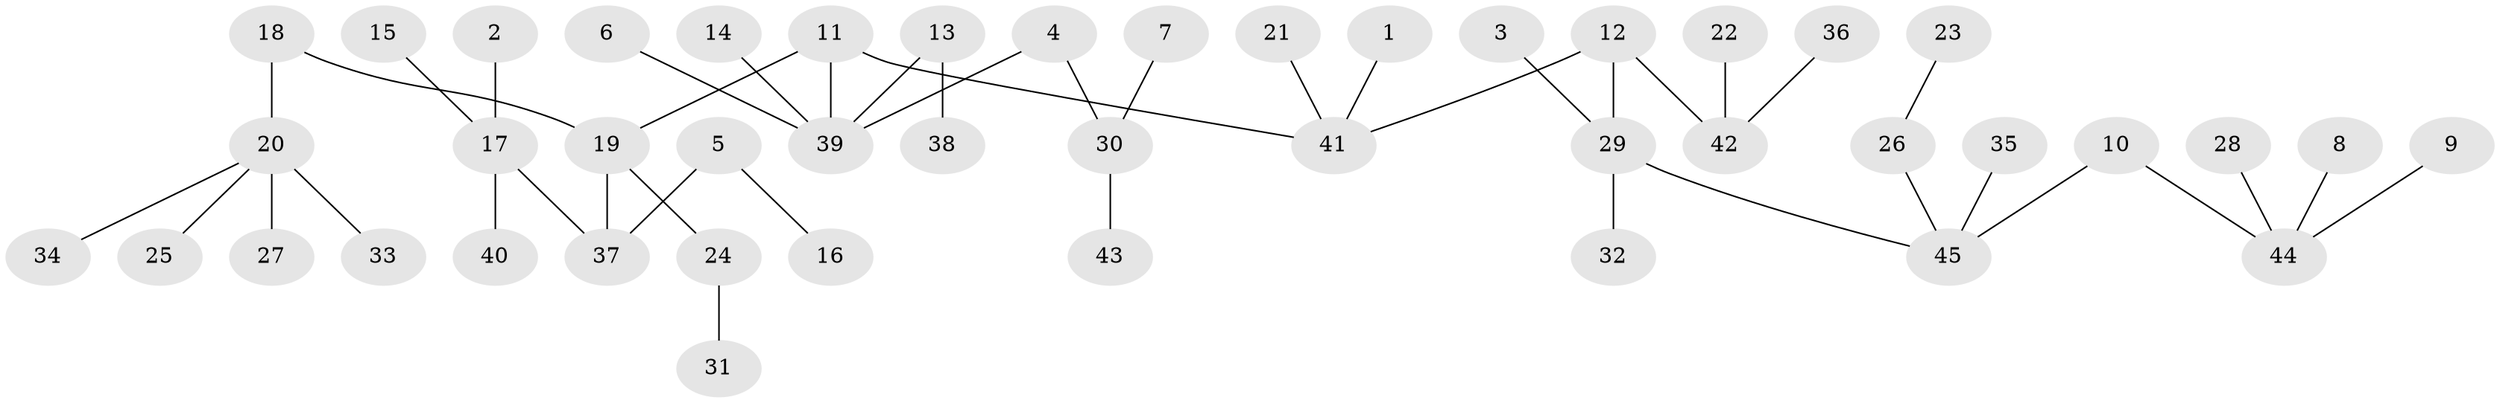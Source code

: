 // original degree distribution, {4: 0.05442176870748299, 7: 0.006802721088435374, 6: 0.04081632653061224, 3: 0.1360544217687075, 5: 0.027210884353741496, 2: 0.19727891156462585, 1: 0.5374149659863946}
// Generated by graph-tools (version 1.1) at 2025/37/03/04/25 23:37:21]
// undirected, 45 vertices, 44 edges
graph export_dot {
  node [color=gray90,style=filled];
  1;
  2;
  3;
  4;
  5;
  6;
  7;
  8;
  9;
  10;
  11;
  12;
  13;
  14;
  15;
  16;
  17;
  18;
  19;
  20;
  21;
  22;
  23;
  24;
  25;
  26;
  27;
  28;
  29;
  30;
  31;
  32;
  33;
  34;
  35;
  36;
  37;
  38;
  39;
  40;
  41;
  42;
  43;
  44;
  45;
  1 -- 41 [weight=1.0];
  2 -- 17 [weight=1.0];
  3 -- 29 [weight=1.0];
  4 -- 30 [weight=1.0];
  4 -- 39 [weight=1.0];
  5 -- 16 [weight=1.0];
  5 -- 37 [weight=1.0];
  6 -- 39 [weight=1.0];
  7 -- 30 [weight=1.0];
  8 -- 44 [weight=1.0];
  9 -- 44 [weight=1.0];
  10 -- 44 [weight=1.0];
  10 -- 45 [weight=1.0];
  11 -- 19 [weight=1.0];
  11 -- 39 [weight=1.0];
  11 -- 41 [weight=1.0];
  12 -- 29 [weight=1.0];
  12 -- 41 [weight=1.0];
  12 -- 42 [weight=1.0];
  13 -- 38 [weight=1.0];
  13 -- 39 [weight=1.0];
  14 -- 39 [weight=1.0];
  15 -- 17 [weight=1.0];
  17 -- 37 [weight=1.0];
  17 -- 40 [weight=1.0];
  18 -- 19 [weight=1.0];
  18 -- 20 [weight=1.0];
  19 -- 24 [weight=1.0];
  19 -- 37 [weight=1.0];
  20 -- 25 [weight=1.0];
  20 -- 27 [weight=1.0];
  20 -- 33 [weight=1.0];
  20 -- 34 [weight=1.0];
  21 -- 41 [weight=1.0];
  22 -- 42 [weight=1.0];
  23 -- 26 [weight=1.0];
  24 -- 31 [weight=1.0];
  26 -- 45 [weight=1.0];
  28 -- 44 [weight=1.0];
  29 -- 32 [weight=1.0];
  29 -- 45 [weight=1.0];
  30 -- 43 [weight=1.0];
  35 -- 45 [weight=1.0];
  36 -- 42 [weight=1.0];
}
